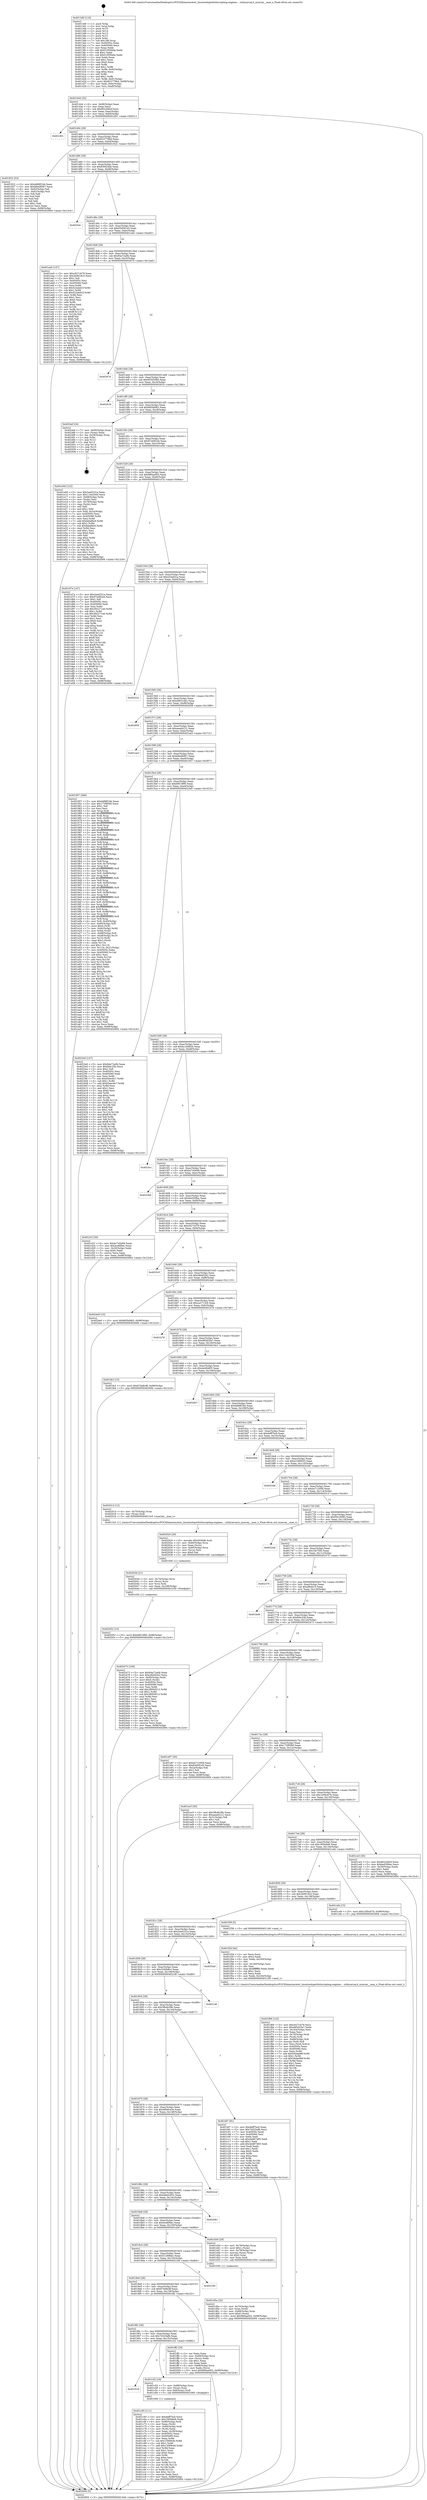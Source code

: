 digraph "0x4013d0" {
  label = "0x4013d0 (/mnt/c/Users/mathe/Desktop/tcc/POCII/binaries/extr_linuxtoolsperfutilscripting-engines....utilxyarray.h_xyarray__max_x_Final-ollvm.out::main(0))"
  labelloc = "t"
  node[shape=record]

  Entry [label="",width=0.3,height=0.3,shape=circle,fillcolor=black,style=filled]
  "0x401444" [label="{
     0x401444 [32]\l
     | [instrs]\l
     &nbsp;&nbsp;0x401444 \<+6\>: mov -0x98(%rbp),%eax\l
     &nbsp;&nbsp;0x40144a \<+2\>: mov %eax,%ecx\l
     &nbsp;&nbsp;0x40144c \<+6\>: sub $0x8022662f,%ecx\l
     &nbsp;&nbsp;0x401452 \<+6\>: mov %eax,-0xac(%rbp)\l
     &nbsp;&nbsp;0x401458 \<+6\>: mov %ecx,-0xb0(%rbp)\l
     &nbsp;&nbsp;0x40145e \<+6\>: je 0000000000401d01 \<main+0x931\>\l
  }"]
  "0x401d01" [label="{
     0x401d01\l
  }", style=dashed]
  "0x401464" [label="{
     0x401464 [28]\l
     | [instrs]\l
     &nbsp;&nbsp;0x401464 \<+5\>: jmp 0000000000401469 \<main+0x99\>\l
     &nbsp;&nbsp;0x401469 \<+6\>: mov -0xac(%rbp),%eax\l
     &nbsp;&nbsp;0x40146f \<+5\>: sub $0x823779bd,%eax\l
     &nbsp;&nbsp;0x401474 \<+6\>: mov %eax,-0xb4(%rbp)\l
     &nbsp;&nbsp;0x40147a \<+6\>: je 0000000000401922 \<main+0x552\>\l
  }"]
  Exit [label="",width=0.3,height=0.3,shape=circle,fillcolor=black,style=filled,peripheries=2]
  "0x401922" [label="{
     0x401922 [53]\l
     | [instrs]\l
     &nbsp;&nbsp;0x401922 \<+5\>: mov $0xdd88f1bb,%eax\l
     &nbsp;&nbsp;0x401927 \<+5\>: mov $0xb8ed6067,%ecx\l
     &nbsp;&nbsp;0x40192c \<+6\>: mov -0x92(%rbp),%dl\l
     &nbsp;&nbsp;0x401932 \<+7\>: mov -0x91(%rbp),%sil\l
     &nbsp;&nbsp;0x401939 \<+3\>: mov %dl,%dil\l
     &nbsp;&nbsp;0x40193c \<+3\>: and %sil,%dil\l
     &nbsp;&nbsp;0x40193f \<+3\>: xor %sil,%dl\l
     &nbsp;&nbsp;0x401942 \<+3\>: or %dl,%dil\l
     &nbsp;&nbsp;0x401945 \<+4\>: test $0x1,%dil\l
     &nbsp;&nbsp;0x401949 \<+3\>: cmovne %ecx,%eax\l
     &nbsp;&nbsp;0x40194c \<+6\>: mov %eax,-0x98(%rbp)\l
     &nbsp;&nbsp;0x401952 \<+5\>: jmp 0000000000402694 \<main+0x12c4\>\l
  }"]
  "0x401480" [label="{
     0x401480 [28]\l
     | [instrs]\l
     &nbsp;&nbsp;0x401480 \<+5\>: jmp 0000000000401485 \<main+0xb5\>\l
     &nbsp;&nbsp;0x401485 \<+6\>: mov -0xac(%rbp),%eax\l
     &nbsp;&nbsp;0x40148b \<+5\>: sub $0x830f24de,%eax\l
     &nbsp;&nbsp;0x401490 \<+6\>: mov %eax,-0xb8(%rbp)\l
     &nbsp;&nbsp;0x401496 \<+6\>: je 000000000040254c \<main+0x117c\>\l
  }"]
  "0x402694" [label="{
     0x402694 [5]\l
     | [instrs]\l
     &nbsp;&nbsp;0x402694 \<+5\>: jmp 0000000000401444 \<main+0x74\>\l
  }"]
  "0x4013d0" [label="{
     0x4013d0 [116]\l
     | [instrs]\l
     &nbsp;&nbsp;0x4013d0 \<+1\>: push %rbp\l
     &nbsp;&nbsp;0x4013d1 \<+3\>: mov %rsp,%rbp\l
     &nbsp;&nbsp;0x4013d4 \<+2\>: push %r15\l
     &nbsp;&nbsp;0x4013d6 \<+2\>: push %r14\l
     &nbsp;&nbsp;0x4013d8 \<+2\>: push %r13\l
     &nbsp;&nbsp;0x4013da \<+2\>: push %r12\l
     &nbsp;&nbsp;0x4013dc \<+1\>: push %rbx\l
     &nbsp;&nbsp;0x4013dd \<+7\>: sub $0x188,%rsp\l
     &nbsp;&nbsp;0x4013e4 \<+7\>: mov 0x40505c,%eax\l
     &nbsp;&nbsp;0x4013eb \<+7\>: mov 0x405060,%ecx\l
     &nbsp;&nbsp;0x4013f2 \<+2\>: mov %eax,%edx\l
     &nbsp;&nbsp;0x4013f4 \<+6\>: add $0x519594da,%edx\l
     &nbsp;&nbsp;0x4013fa \<+3\>: sub $0x1,%edx\l
     &nbsp;&nbsp;0x4013fd \<+6\>: sub $0x519594da,%edx\l
     &nbsp;&nbsp;0x401403 \<+3\>: imul %edx,%eax\l
     &nbsp;&nbsp;0x401406 \<+3\>: and $0x1,%eax\l
     &nbsp;&nbsp;0x401409 \<+3\>: cmp $0x0,%eax\l
     &nbsp;&nbsp;0x40140c \<+4\>: sete %r8b\l
     &nbsp;&nbsp;0x401410 \<+4\>: and $0x1,%r8b\l
     &nbsp;&nbsp;0x401414 \<+7\>: mov %r8b,-0x92(%rbp)\l
     &nbsp;&nbsp;0x40141b \<+3\>: cmp $0xa,%ecx\l
     &nbsp;&nbsp;0x40141e \<+4\>: setl %r8b\l
     &nbsp;&nbsp;0x401422 \<+4\>: and $0x1,%r8b\l
     &nbsp;&nbsp;0x401426 \<+7\>: mov %r8b,-0x91(%rbp)\l
     &nbsp;&nbsp;0x40142d \<+10\>: movl $0x823779bd,-0x98(%rbp)\l
     &nbsp;&nbsp;0x401437 \<+6\>: mov %edi,-0x9c(%rbp)\l
     &nbsp;&nbsp;0x40143d \<+7\>: mov %rsi,-0xa8(%rbp)\l
  }"]
  "0x402052" [label="{
     0x402052 [15]\l
     | [instrs]\l
     &nbsp;&nbsp;0x402052 \<+10\>: movl $0xb9f15f90,-0x98(%rbp)\l
     &nbsp;&nbsp;0x40205c \<+5\>: jmp 0000000000402694 \<main+0x12c4\>\l
  }"]
  "0x40254c" [label="{
     0x40254c\l
  }", style=dashed]
  "0x40149c" [label="{
     0x40149c [28]\l
     | [instrs]\l
     &nbsp;&nbsp;0x40149c \<+5\>: jmp 00000000004014a1 \<main+0xd1\>\l
     &nbsp;&nbsp;0x4014a1 \<+6\>: mov -0xac(%rbp),%eax\l
     &nbsp;&nbsp;0x4014a7 \<+5\>: sub $0x83d591d3,%eax\l
     &nbsp;&nbsp;0x4014ac \<+6\>: mov %eax,-0xbc(%rbp)\l
     &nbsp;&nbsp;0x4014b2 \<+6\>: je 0000000000401ea5 \<main+0xad5\>\l
  }"]
  "0x40203d" [label="{
     0x40203d [21]\l
     | [instrs]\l
     &nbsp;&nbsp;0x40203d \<+4\>: mov -0x70(%rbp),%rcx\l
     &nbsp;&nbsp;0x402041 \<+3\>: mov (%rcx),%rcx\l
     &nbsp;&nbsp;0x402044 \<+3\>: mov %rcx,%rdi\l
     &nbsp;&nbsp;0x402047 \<+6\>: mov %eax,-0x168(%rbp)\l
     &nbsp;&nbsp;0x40204d \<+5\>: call 0000000000401030 \<free@plt\>\l
     | [calls]\l
     &nbsp;&nbsp;0x401030 \{1\} (unknown)\l
  }"]
  "0x401ea5" [label="{
     0x401ea5 [147]\l
     | [instrs]\l
     &nbsp;&nbsp;0x401ea5 \<+5\>: mov $0xc027cb79,%eax\l
     &nbsp;&nbsp;0x401eaa \<+5\>: mov $0x2b9016c3,%ecx\l
     &nbsp;&nbsp;0x401eaf \<+2\>: mov $0x1,%dl\l
     &nbsp;&nbsp;0x401eb1 \<+7\>: mov 0x40505c,%esi\l
     &nbsp;&nbsp;0x401eb8 \<+7\>: mov 0x405060,%edi\l
     &nbsp;&nbsp;0x401ebf \<+3\>: mov %esi,%r8d\l
     &nbsp;&nbsp;0x401ec2 \<+7\>: sub $0x522abd1f,%r8d\l
     &nbsp;&nbsp;0x401ec9 \<+4\>: sub $0x1,%r8d\l
     &nbsp;&nbsp;0x401ecd \<+7\>: add $0x522abd1f,%r8d\l
     &nbsp;&nbsp;0x401ed4 \<+4\>: imul %r8d,%esi\l
     &nbsp;&nbsp;0x401ed8 \<+3\>: and $0x1,%esi\l
     &nbsp;&nbsp;0x401edb \<+3\>: cmp $0x0,%esi\l
     &nbsp;&nbsp;0x401ede \<+4\>: sete %r9b\l
     &nbsp;&nbsp;0x401ee2 \<+3\>: cmp $0xa,%edi\l
     &nbsp;&nbsp;0x401ee5 \<+4\>: setl %r10b\l
     &nbsp;&nbsp;0x401ee9 \<+3\>: mov %r9b,%r11b\l
     &nbsp;&nbsp;0x401eec \<+4\>: xor $0xff,%r11b\l
     &nbsp;&nbsp;0x401ef0 \<+3\>: mov %r10b,%bl\l
     &nbsp;&nbsp;0x401ef3 \<+3\>: xor $0xff,%bl\l
     &nbsp;&nbsp;0x401ef6 \<+3\>: xor $0x0,%dl\l
     &nbsp;&nbsp;0x401ef9 \<+3\>: mov %r11b,%r14b\l
     &nbsp;&nbsp;0x401efc \<+4\>: and $0x0,%r14b\l
     &nbsp;&nbsp;0x401f00 \<+3\>: and %dl,%r9b\l
     &nbsp;&nbsp;0x401f03 \<+3\>: mov %bl,%r15b\l
     &nbsp;&nbsp;0x401f06 \<+4\>: and $0x0,%r15b\l
     &nbsp;&nbsp;0x401f0a \<+3\>: and %dl,%r10b\l
     &nbsp;&nbsp;0x401f0d \<+3\>: or %r9b,%r14b\l
     &nbsp;&nbsp;0x401f10 \<+3\>: or %r10b,%r15b\l
     &nbsp;&nbsp;0x401f13 \<+3\>: xor %r15b,%r14b\l
     &nbsp;&nbsp;0x401f16 \<+3\>: or %bl,%r11b\l
     &nbsp;&nbsp;0x401f19 \<+4\>: xor $0xff,%r11b\l
     &nbsp;&nbsp;0x401f1d \<+3\>: or $0x0,%dl\l
     &nbsp;&nbsp;0x401f20 \<+3\>: and %dl,%r11b\l
     &nbsp;&nbsp;0x401f23 \<+3\>: or %r11b,%r14b\l
     &nbsp;&nbsp;0x401f26 \<+4\>: test $0x1,%r14b\l
     &nbsp;&nbsp;0x401f2a \<+3\>: cmovne %ecx,%eax\l
     &nbsp;&nbsp;0x401f2d \<+6\>: mov %eax,-0x98(%rbp)\l
     &nbsp;&nbsp;0x401f33 \<+5\>: jmp 0000000000402694 \<main+0x12c4\>\l
  }"]
  "0x4014b8" [label="{
     0x4014b8 [28]\l
     | [instrs]\l
     &nbsp;&nbsp;0x4014b8 \<+5\>: jmp 00000000004014bd \<main+0xed\>\l
     &nbsp;&nbsp;0x4014bd \<+6\>: mov -0xac(%rbp),%eax\l
     &nbsp;&nbsp;0x4014c3 \<+5\>: sub $0x84a72a0b,%eax\l
     &nbsp;&nbsp;0x4014c8 \<+6\>: mov %eax,-0xc0(%rbp)\l
     &nbsp;&nbsp;0x4014ce \<+6\>: je 000000000040267d \<main+0x12ad\>\l
  }"]
  "0x402020" [label="{
     0x402020 [29]\l
     | [instrs]\l
     &nbsp;&nbsp;0x402020 \<+10\>: movabs $0x4030d6,%rdi\l
     &nbsp;&nbsp;0x40202a \<+4\>: mov -0x60(%rbp),%rcx\l
     &nbsp;&nbsp;0x40202e \<+2\>: mov %eax,(%rcx)\l
     &nbsp;&nbsp;0x402030 \<+4\>: mov -0x60(%rbp),%rcx\l
     &nbsp;&nbsp;0x402034 \<+2\>: mov (%rcx),%esi\l
     &nbsp;&nbsp;0x402036 \<+2\>: mov $0x0,%al\l
     &nbsp;&nbsp;0x402038 \<+5\>: call 0000000000401040 \<printf@plt\>\l
     | [calls]\l
     &nbsp;&nbsp;0x401040 \{1\} (unknown)\l
  }"]
  "0x40267d" [label="{
     0x40267d\l
  }", style=dashed]
  "0x4014d4" [label="{
     0x4014d4 [28]\l
     | [instrs]\l
     &nbsp;&nbsp;0x4014d4 \<+5\>: jmp 00000000004014d9 \<main+0x109\>\l
     &nbsp;&nbsp;0x4014d9 \<+6\>: mov -0xac(%rbp),%eax\l
     &nbsp;&nbsp;0x4014df \<+5\>: sub $0x852050b0,%eax\l
     &nbsp;&nbsp;0x4014e4 \<+6\>: mov %eax,-0xc4(%rbp)\l
     &nbsp;&nbsp;0x4014ea \<+6\>: je 000000000040261b \<main+0x124b\>\l
  }"]
  "0x401f69" [label="{
     0x401f69 [122]\l
     | [instrs]\l
     &nbsp;&nbsp;0x401f69 \<+5\>: mov $0xc027cb79,%ecx\l
     &nbsp;&nbsp;0x401f6e \<+5\>: mov $0xd85d25a7,%edx\l
     &nbsp;&nbsp;0x401f73 \<+6\>: mov -0x164(%rbp),%esi\l
     &nbsp;&nbsp;0x401f79 \<+3\>: imul %eax,%esi\l
     &nbsp;&nbsp;0x401f7c \<+4\>: mov -0x70(%rbp),%rdi\l
     &nbsp;&nbsp;0x401f80 \<+3\>: mov (%rdi),%rdi\l
     &nbsp;&nbsp;0x401f83 \<+4\>: mov -0x68(%rbp),%r8\l
     &nbsp;&nbsp;0x401f87 \<+3\>: movslq (%r8),%r8\l
     &nbsp;&nbsp;0x401f8a \<+4\>: mov %esi,(%rdi,%r8,4)\l
     &nbsp;&nbsp;0x401f8e \<+7\>: mov 0x40505c,%eax\l
     &nbsp;&nbsp;0x401f95 \<+7\>: mov 0x405060,%esi\l
     &nbsp;&nbsp;0x401f9c \<+3\>: mov %eax,%r9d\l
     &nbsp;&nbsp;0x401f9f \<+7\>: add $0x54dae88f,%r9d\l
     &nbsp;&nbsp;0x401fa6 \<+4\>: sub $0x1,%r9d\l
     &nbsp;&nbsp;0x401faa \<+7\>: sub $0x54dae88f,%r9d\l
     &nbsp;&nbsp;0x401fb1 \<+4\>: imul %r9d,%eax\l
     &nbsp;&nbsp;0x401fb5 \<+3\>: and $0x1,%eax\l
     &nbsp;&nbsp;0x401fb8 \<+3\>: cmp $0x0,%eax\l
     &nbsp;&nbsp;0x401fbb \<+4\>: sete %r10b\l
     &nbsp;&nbsp;0x401fbf \<+3\>: cmp $0xa,%esi\l
     &nbsp;&nbsp;0x401fc2 \<+4\>: setl %r11b\l
     &nbsp;&nbsp;0x401fc6 \<+3\>: mov %r10b,%bl\l
     &nbsp;&nbsp;0x401fc9 \<+3\>: and %r11b,%bl\l
     &nbsp;&nbsp;0x401fcc \<+3\>: xor %r11b,%r10b\l
     &nbsp;&nbsp;0x401fcf \<+3\>: or %r10b,%bl\l
     &nbsp;&nbsp;0x401fd2 \<+3\>: test $0x1,%bl\l
     &nbsp;&nbsp;0x401fd5 \<+3\>: cmovne %edx,%ecx\l
     &nbsp;&nbsp;0x401fd8 \<+6\>: mov %ecx,-0x98(%rbp)\l
     &nbsp;&nbsp;0x401fde \<+5\>: jmp 0000000000402694 \<main+0x12c4\>\l
  }"]
  "0x40261b" [label="{
     0x40261b\l
  }", style=dashed]
  "0x4014f0" [label="{
     0x4014f0 [28]\l
     | [instrs]\l
     &nbsp;&nbsp;0x4014f0 \<+5\>: jmp 00000000004014f5 \<main+0x125\>\l
     &nbsp;&nbsp;0x4014f5 \<+6\>: mov -0xac(%rbp),%eax\l
     &nbsp;&nbsp;0x4014fb \<+5\>: sub $0x865bf483,%eax\l
     &nbsp;&nbsp;0x401500 \<+6\>: mov %eax,-0xc8(%rbp)\l
     &nbsp;&nbsp;0x401506 \<+6\>: je 00000000004024ef \<main+0x111f\>\l
  }"]
  "0x401f3d" [label="{
     0x401f3d [44]\l
     | [instrs]\l
     &nbsp;&nbsp;0x401f3d \<+2\>: xor %ecx,%ecx\l
     &nbsp;&nbsp;0x401f3f \<+5\>: mov $0x2,%edx\l
     &nbsp;&nbsp;0x401f44 \<+6\>: mov %edx,-0x160(%rbp)\l
     &nbsp;&nbsp;0x401f4a \<+1\>: cltd\l
     &nbsp;&nbsp;0x401f4b \<+6\>: mov -0x160(%rbp),%esi\l
     &nbsp;&nbsp;0x401f51 \<+2\>: idiv %esi\l
     &nbsp;&nbsp;0x401f53 \<+6\>: imul $0xfffffffe,%edx,%edx\l
     &nbsp;&nbsp;0x401f59 \<+3\>: sub $0x1,%ecx\l
     &nbsp;&nbsp;0x401f5c \<+2\>: sub %ecx,%edx\l
     &nbsp;&nbsp;0x401f5e \<+6\>: mov %edx,-0x164(%rbp)\l
     &nbsp;&nbsp;0x401f64 \<+5\>: call 0000000000401160 \<next_i\>\l
     | [calls]\l
     &nbsp;&nbsp;0x401160 \{1\} (/mnt/c/Users/mathe/Desktop/tcc/POCII/binaries/extr_linuxtoolsperfutilscripting-engines....utilxyarray.h_xyarray__max_x_Final-ollvm.out::next_i)\l
  }"]
  "0x4024ef" [label="{
     0x4024ef [24]\l
     | [instrs]\l
     &nbsp;&nbsp;0x4024ef \<+7\>: mov -0x90(%rbp),%rax\l
     &nbsp;&nbsp;0x4024f6 \<+2\>: mov (%rax),%eax\l
     &nbsp;&nbsp;0x4024f8 \<+4\>: lea -0x28(%rbp),%rsp\l
     &nbsp;&nbsp;0x4024fc \<+1\>: pop %rbx\l
     &nbsp;&nbsp;0x4024fd \<+2\>: pop %r12\l
     &nbsp;&nbsp;0x4024ff \<+2\>: pop %r13\l
     &nbsp;&nbsp;0x402501 \<+2\>: pop %r14\l
     &nbsp;&nbsp;0x402503 \<+2\>: pop %r15\l
     &nbsp;&nbsp;0x402505 \<+1\>: pop %rbp\l
     &nbsp;&nbsp;0x402506 \<+1\>: ret\l
  }"]
  "0x40150c" [label="{
     0x40150c [28]\l
     | [instrs]\l
     &nbsp;&nbsp;0x40150c \<+5\>: jmp 0000000000401511 \<main+0x141\>\l
     &nbsp;&nbsp;0x401511 \<+6\>: mov -0xac(%rbp),%eax\l
     &nbsp;&nbsp;0x401517 \<+5\>: sub $0x87a08244,%eax\l
     &nbsp;&nbsp;0x40151c \<+6\>: mov %eax,-0xcc(%rbp)\l
     &nbsp;&nbsp;0x401522 \<+6\>: je 0000000000401e0d \<main+0xa3d\>\l
  }"]
  "0x401d5a" [label="{
     0x401d5a [32]\l
     | [instrs]\l
     &nbsp;&nbsp;0x401d5a \<+4\>: mov -0x70(%rbp),%rdi\l
     &nbsp;&nbsp;0x401d5e \<+3\>: mov %rax,(%rdi)\l
     &nbsp;&nbsp;0x401d61 \<+4\>: mov -0x68(%rbp),%rax\l
     &nbsp;&nbsp;0x401d65 \<+6\>: movl $0x0,(%rax)\l
     &nbsp;&nbsp;0x401d6b \<+10\>: movl $0x980aa002,-0x98(%rbp)\l
     &nbsp;&nbsp;0x401d75 \<+5\>: jmp 0000000000402694 \<main+0x12c4\>\l
  }"]
  "0x401e0d" [label="{
     0x401e0d [122]\l
     | [instrs]\l
     &nbsp;&nbsp;0x401e0d \<+5\>: mov $0x2ee0231a,%eax\l
     &nbsp;&nbsp;0x401e12 \<+5\>: mov $0x110e250d,%ecx\l
     &nbsp;&nbsp;0x401e17 \<+4\>: mov -0x68(%rbp),%rdx\l
     &nbsp;&nbsp;0x401e1b \<+2\>: mov (%rdx),%esi\l
     &nbsp;&nbsp;0x401e1d \<+4\>: mov -0x78(%rbp),%rdx\l
     &nbsp;&nbsp;0x401e21 \<+2\>: cmp (%rdx),%esi\l
     &nbsp;&nbsp;0x401e23 \<+4\>: setl %dil\l
     &nbsp;&nbsp;0x401e27 \<+4\>: and $0x1,%dil\l
     &nbsp;&nbsp;0x401e2b \<+4\>: mov %dil,-0x2a(%rbp)\l
     &nbsp;&nbsp;0x401e2f \<+7\>: mov 0x40505c,%esi\l
     &nbsp;&nbsp;0x401e36 \<+8\>: mov 0x405060,%r8d\l
     &nbsp;&nbsp;0x401e3e \<+3\>: mov %esi,%r9d\l
     &nbsp;&nbsp;0x401e41 \<+7\>: add $0xfabafbc9,%r9d\l
     &nbsp;&nbsp;0x401e48 \<+4\>: sub $0x1,%r9d\l
     &nbsp;&nbsp;0x401e4c \<+7\>: sub $0xfabafbc9,%r9d\l
     &nbsp;&nbsp;0x401e53 \<+4\>: imul %r9d,%esi\l
     &nbsp;&nbsp;0x401e57 \<+3\>: and $0x1,%esi\l
     &nbsp;&nbsp;0x401e5a \<+3\>: cmp $0x0,%esi\l
     &nbsp;&nbsp;0x401e5d \<+4\>: sete %dil\l
     &nbsp;&nbsp;0x401e61 \<+4\>: cmp $0xa,%r8d\l
     &nbsp;&nbsp;0x401e65 \<+4\>: setl %r10b\l
     &nbsp;&nbsp;0x401e69 \<+3\>: mov %dil,%r11b\l
     &nbsp;&nbsp;0x401e6c \<+3\>: and %r10b,%r11b\l
     &nbsp;&nbsp;0x401e6f \<+3\>: xor %r10b,%dil\l
     &nbsp;&nbsp;0x401e72 \<+3\>: or %dil,%r11b\l
     &nbsp;&nbsp;0x401e75 \<+4\>: test $0x1,%r11b\l
     &nbsp;&nbsp;0x401e79 \<+3\>: cmovne %ecx,%eax\l
     &nbsp;&nbsp;0x401e7c \<+6\>: mov %eax,-0x98(%rbp)\l
     &nbsp;&nbsp;0x401e82 \<+5\>: jmp 0000000000402694 \<main+0x12c4\>\l
  }"]
  "0x401528" [label="{
     0x401528 [28]\l
     | [instrs]\l
     &nbsp;&nbsp;0x401528 \<+5\>: jmp 000000000040152d \<main+0x15d\>\l
     &nbsp;&nbsp;0x40152d \<+6\>: mov -0xac(%rbp),%eax\l
     &nbsp;&nbsp;0x401533 \<+5\>: sub $0x980aa002,%eax\l
     &nbsp;&nbsp;0x401538 \<+6\>: mov %eax,-0xd0(%rbp)\l
     &nbsp;&nbsp;0x40153e \<+6\>: je 0000000000401d7a \<main+0x9aa\>\l
  }"]
  "0x401c65" [label="{
     0x401c65 [111]\l
     | [instrs]\l
     &nbsp;&nbsp;0x401c65 \<+5\>: mov $0xdeff7bcb,%ecx\l
     &nbsp;&nbsp;0x401c6a \<+5\>: mov $0x1f05b6e6,%edx\l
     &nbsp;&nbsp;0x401c6f \<+4\>: mov -0x80(%rbp),%rdi\l
     &nbsp;&nbsp;0x401c73 \<+2\>: mov %eax,(%rdi)\l
     &nbsp;&nbsp;0x401c75 \<+4\>: mov -0x80(%rbp),%rdi\l
     &nbsp;&nbsp;0x401c79 \<+2\>: mov (%rdi),%eax\l
     &nbsp;&nbsp;0x401c7b \<+3\>: mov %eax,-0x30(%rbp)\l
     &nbsp;&nbsp;0x401c7e \<+7\>: mov 0x40505c,%eax\l
     &nbsp;&nbsp;0x401c85 \<+7\>: mov 0x405060,%esi\l
     &nbsp;&nbsp;0x401c8c \<+3\>: mov %eax,%r8d\l
     &nbsp;&nbsp;0x401c8f \<+7\>: sub $0x13069cfd,%r8d\l
     &nbsp;&nbsp;0x401c96 \<+4\>: sub $0x1,%r8d\l
     &nbsp;&nbsp;0x401c9a \<+7\>: add $0x13069cfd,%r8d\l
     &nbsp;&nbsp;0x401ca1 \<+4\>: imul %r8d,%eax\l
     &nbsp;&nbsp;0x401ca5 \<+3\>: and $0x1,%eax\l
     &nbsp;&nbsp;0x401ca8 \<+3\>: cmp $0x0,%eax\l
     &nbsp;&nbsp;0x401cab \<+4\>: sete %r9b\l
     &nbsp;&nbsp;0x401caf \<+3\>: cmp $0xa,%esi\l
     &nbsp;&nbsp;0x401cb2 \<+4\>: setl %r10b\l
     &nbsp;&nbsp;0x401cb6 \<+3\>: mov %r9b,%r11b\l
     &nbsp;&nbsp;0x401cb9 \<+3\>: and %r10b,%r11b\l
     &nbsp;&nbsp;0x401cbc \<+3\>: xor %r10b,%r9b\l
     &nbsp;&nbsp;0x401cbf \<+3\>: or %r9b,%r11b\l
     &nbsp;&nbsp;0x401cc2 \<+4\>: test $0x1,%r11b\l
     &nbsp;&nbsp;0x401cc6 \<+3\>: cmovne %edx,%ecx\l
     &nbsp;&nbsp;0x401cc9 \<+6\>: mov %ecx,-0x98(%rbp)\l
     &nbsp;&nbsp;0x401ccf \<+5\>: jmp 0000000000402694 \<main+0x12c4\>\l
  }"]
  "0x401d7a" [label="{
     0x401d7a [147]\l
     | [instrs]\l
     &nbsp;&nbsp;0x401d7a \<+5\>: mov $0x2ee0231a,%eax\l
     &nbsp;&nbsp;0x401d7f \<+5\>: mov $0x87a08244,%ecx\l
     &nbsp;&nbsp;0x401d84 \<+2\>: mov $0x1,%dl\l
     &nbsp;&nbsp;0x401d86 \<+7\>: mov 0x40505c,%esi\l
     &nbsp;&nbsp;0x401d8d \<+7\>: mov 0x405060,%edi\l
     &nbsp;&nbsp;0x401d94 \<+3\>: mov %esi,%r8d\l
     &nbsp;&nbsp;0x401d97 \<+7\>: add $0x3922714d,%r8d\l
     &nbsp;&nbsp;0x401d9e \<+4\>: sub $0x1,%r8d\l
     &nbsp;&nbsp;0x401da2 \<+7\>: sub $0x3922714d,%r8d\l
     &nbsp;&nbsp;0x401da9 \<+4\>: imul %r8d,%esi\l
     &nbsp;&nbsp;0x401dad \<+3\>: and $0x1,%esi\l
     &nbsp;&nbsp;0x401db0 \<+3\>: cmp $0x0,%esi\l
     &nbsp;&nbsp;0x401db3 \<+4\>: sete %r9b\l
     &nbsp;&nbsp;0x401db7 \<+3\>: cmp $0xa,%edi\l
     &nbsp;&nbsp;0x401dba \<+4\>: setl %r10b\l
     &nbsp;&nbsp;0x401dbe \<+3\>: mov %r9b,%r11b\l
     &nbsp;&nbsp;0x401dc1 \<+4\>: xor $0xff,%r11b\l
     &nbsp;&nbsp;0x401dc5 \<+3\>: mov %r10b,%bl\l
     &nbsp;&nbsp;0x401dc8 \<+3\>: xor $0xff,%bl\l
     &nbsp;&nbsp;0x401dcb \<+3\>: xor $0x1,%dl\l
     &nbsp;&nbsp;0x401dce \<+3\>: mov %r11b,%r14b\l
     &nbsp;&nbsp;0x401dd1 \<+4\>: and $0xff,%r14b\l
     &nbsp;&nbsp;0x401dd5 \<+3\>: and %dl,%r9b\l
     &nbsp;&nbsp;0x401dd8 \<+3\>: mov %bl,%r15b\l
     &nbsp;&nbsp;0x401ddb \<+4\>: and $0xff,%r15b\l
     &nbsp;&nbsp;0x401ddf \<+3\>: and %dl,%r10b\l
     &nbsp;&nbsp;0x401de2 \<+3\>: or %r9b,%r14b\l
     &nbsp;&nbsp;0x401de5 \<+3\>: or %r10b,%r15b\l
     &nbsp;&nbsp;0x401de8 \<+3\>: xor %r15b,%r14b\l
     &nbsp;&nbsp;0x401deb \<+3\>: or %bl,%r11b\l
     &nbsp;&nbsp;0x401dee \<+4\>: xor $0xff,%r11b\l
     &nbsp;&nbsp;0x401df2 \<+3\>: or $0x1,%dl\l
     &nbsp;&nbsp;0x401df5 \<+3\>: and %dl,%r11b\l
     &nbsp;&nbsp;0x401df8 \<+3\>: or %r11b,%r14b\l
     &nbsp;&nbsp;0x401dfb \<+4\>: test $0x1,%r14b\l
     &nbsp;&nbsp;0x401dff \<+3\>: cmovne %ecx,%eax\l
     &nbsp;&nbsp;0x401e02 \<+6\>: mov %eax,-0x98(%rbp)\l
     &nbsp;&nbsp;0x401e08 \<+5\>: jmp 0000000000402694 \<main+0x12c4\>\l
  }"]
  "0x401544" [label="{
     0x401544 [28]\l
     | [instrs]\l
     &nbsp;&nbsp;0x401544 \<+5\>: jmp 0000000000401549 \<main+0x179\>\l
     &nbsp;&nbsp;0x401549 \<+6\>: mov -0xac(%rbp),%eax\l
     &nbsp;&nbsp;0x40154f \<+5\>: sub $0xa5cbd2ca,%eax\l
     &nbsp;&nbsp;0x401554 \<+6\>: mov %eax,-0xd4(%rbp)\l
     &nbsp;&nbsp;0x40155a \<+6\>: je 0000000000402222 \<main+0xe52\>\l
  }"]
  "0x401918" [label="{
     0x401918\l
  }", style=dashed]
  "0x402222" [label="{
     0x402222\l
  }", style=dashed]
  "0x401560" [label="{
     0x401560 [28]\l
     | [instrs]\l
     &nbsp;&nbsp;0x401560 \<+5\>: jmp 0000000000401565 \<main+0x195\>\l
     &nbsp;&nbsp;0x401565 \<+6\>: mov -0xac(%rbp),%eax\l
     &nbsp;&nbsp;0x40156b \<+5\>: sub $0xa9931eb2,%eax\l
     &nbsp;&nbsp;0x401570 \<+6\>: mov %eax,-0xd8(%rbp)\l
     &nbsp;&nbsp;0x401576 \<+6\>: je 0000000000402658 \<main+0x1288\>\l
  }"]
  "0x401c52" [label="{
     0x401c52 [19]\l
     | [instrs]\l
     &nbsp;&nbsp;0x401c52 \<+7\>: mov -0x88(%rbp),%rax\l
     &nbsp;&nbsp;0x401c59 \<+3\>: mov (%rax),%rax\l
     &nbsp;&nbsp;0x401c5c \<+4\>: mov 0x8(%rax),%rdi\l
     &nbsp;&nbsp;0x401c60 \<+5\>: call 0000000000401060 \<atoi@plt\>\l
     | [calls]\l
     &nbsp;&nbsp;0x401060 \{1\} (unknown)\l
  }"]
  "0x402658" [label="{
     0x402658\l
  }", style=dashed]
  "0x40157c" [label="{
     0x40157c [28]\l
     | [instrs]\l
     &nbsp;&nbsp;0x40157c \<+5\>: jmp 0000000000401581 \<main+0x1b1\>\l
     &nbsp;&nbsp;0x401581 \<+6\>: mov -0xac(%rbp),%eax\l
     &nbsp;&nbsp;0x401587 \<+5\>: sub $0xaead4121,%eax\l
     &nbsp;&nbsp;0x40158c \<+6\>: mov %eax,-0xdc(%rbp)\l
     &nbsp;&nbsp;0x401592 \<+6\>: je 0000000000401ae3 \<main+0x713\>\l
  }"]
  "0x4018fc" [label="{
     0x4018fc [28]\l
     | [instrs]\l
     &nbsp;&nbsp;0x4018fc \<+5\>: jmp 0000000000401901 \<main+0x531\>\l
     &nbsp;&nbsp;0x401901 \<+6\>: mov -0xac(%rbp),%eax\l
     &nbsp;&nbsp;0x401907 \<+5\>: sub $0x7d325afb,%eax\l
     &nbsp;&nbsp;0x40190c \<+6\>: mov %eax,-0x15c(%rbp)\l
     &nbsp;&nbsp;0x401912 \<+6\>: je 0000000000401c52 \<main+0x882\>\l
  }"]
  "0x401ae3" [label="{
     0x401ae3\l
  }", style=dashed]
  "0x401598" [label="{
     0x401598 [28]\l
     | [instrs]\l
     &nbsp;&nbsp;0x401598 \<+5\>: jmp 000000000040159d \<main+0x1cd\>\l
     &nbsp;&nbsp;0x40159d \<+6\>: mov -0xac(%rbp),%eax\l
     &nbsp;&nbsp;0x4015a3 \<+5\>: sub $0xb8ed6067,%eax\l
     &nbsp;&nbsp;0x4015a8 \<+6\>: mov %eax,-0xe0(%rbp)\l
     &nbsp;&nbsp;0x4015ae \<+6\>: je 0000000000401957 \<main+0x587\>\l
  }"]
  "0x401ff2" [label="{
     0x401ff2 [34]\l
     | [instrs]\l
     &nbsp;&nbsp;0x401ff2 \<+2\>: xor %eax,%eax\l
     &nbsp;&nbsp;0x401ff4 \<+4\>: mov -0x68(%rbp),%rcx\l
     &nbsp;&nbsp;0x401ff8 \<+2\>: mov (%rcx),%edx\l
     &nbsp;&nbsp;0x401ffa \<+3\>: sub $0x1,%eax\l
     &nbsp;&nbsp;0x401ffd \<+2\>: sub %eax,%edx\l
     &nbsp;&nbsp;0x401fff \<+4\>: mov -0x68(%rbp),%rcx\l
     &nbsp;&nbsp;0x402003 \<+2\>: mov %edx,(%rcx)\l
     &nbsp;&nbsp;0x402005 \<+10\>: movl $0x980aa002,-0x98(%rbp)\l
     &nbsp;&nbsp;0x40200f \<+5\>: jmp 0000000000402694 \<main+0x12c4\>\l
  }"]
  "0x401957" [label="{
     0x401957 [366]\l
     | [instrs]\l
     &nbsp;&nbsp;0x401957 \<+5\>: mov $0xdd88f1bb,%eax\l
     &nbsp;&nbsp;0x40195c \<+5\>: mov $0x172f9560,%ecx\l
     &nbsp;&nbsp;0x401961 \<+2\>: mov $0x1,%dl\l
     &nbsp;&nbsp;0x401963 \<+2\>: xor %esi,%esi\l
     &nbsp;&nbsp;0x401965 \<+3\>: mov %rsp,%rdi\l
     &nbsp;&nbsp;0x401968 \<+4\>: add $0xfffffffffffffff0,%rdi\l
     &nbsp;&nbsp;0x40196c \<+3\>: mov %rdi,%rsp\l
     &nbsp;&nbsp;0x40196f \<+7\>: mov %rdi,-0x90(%rbp)\l
     &nbsp;&nbsp;0x401976 \<+3\>: mov %rsp,%rdi\l
     &nbsp;&nbsp;0x401979 \<+4\>: add $0xfffffffffffffff0,%rdi\l
     &nbsp;&nbsp;0x40197d \<+3\>: mov %rdi,%rsp\l
     &nbsp;&nbsp;0x401980 \<+3\>: mov %rsp,%r8\l
     &nbsp;&nbsp;0x401983 \<+4\>: add $0xfffffffffffffff0,%r8\l
     &nbsp;&nbsp;0x401987 \<+3\>: mov %r8,%rsp\l
     &nbsp;&nbsp;0x40198a \<+7\>: mov %r8,-0x88(%rbp)\l
     &nbsp;&nbsp;0x401991 \<+3\>: mov %rsp,%r8\l
     &nbsp;&nbsp;0x401994 \<+4\>: add $0xfffffffffffffff0,%r8\l
     &nbsp;&nbsp;0x401998 \<+3\>: mov %r8,%rsp\l
     &nbsp;&nbsp;0x40199b \<+4\>: mov %r8,-0x80(%rbp)\l
     &nbsp;&nbsp;0x40199f \<+3\>: mov %rsp,%r8\l
     &nbsp;&nbsp;0x4019a2 \<+4\>: add $0xfffffffffffffff0,%r8\l
     &nbsp;&nbsp;0x4019a6 \<+3\>: mov %r8,%rsp\l
     &nbsp;&nbsp;0x4019a9 \<+4\>: mov %r8,-0x78(%rbp)\l
     &nbsp;&nbsp;0x4019ad \<+3\>: mov %rsp,%r8\l
     &nbsp;&nbsp;0x4019b0 \<+4\>: add $0xfffffffffffffff0,%r8\l
     &nbsp;&nbsp;0x4019b4 \<+3\>: mov %r8,%rsp\l
     &nbsp;&nbsp;0x4019b7 \<+4\>: mov %r8,-0x70(%rbp)\l
     &nbsp;&nbsp;0x4019bb \<+3\>: mov %rsp,%r8\l
     &nbsp;&nbsp;0x4019be \<+4\>: add $0xfffffffffffffff0,%r8\l
     &nbsp;&nbsp;0x4019c2 \<+3\>: mov %r8,%rsp\l
     &nbsp;&nbsp;0x4019c5 \<+4\>: mov %r8,-0x68(%rbp)\l
     &nbsp;&nbsp;0x4019c9 \<+3\>: mov %rsp,%r8\l
     &nbsp;&nbsp;0x4019cc \<+4\>: add $0xfffffffffffffff0,%r8\l
     &nbsp;&nbsp;0x4019d0 \<+3\>: mov %r8,%rsp\l
     &nbsp;&nbsp;0x4019d3 \<+4\>: mov %r8,-0x60(%rbp)\l
     &nbsp;&nbsp;0x4019d7 \<+3\>: mov %rsp,%r8\l
     &nbsp;&nbsp;0x4019da \<+4\>: add $0xfffffffffffffff0,%r8\l
     &nbsp;&nbsp;0x4019de \<+3\>: mov %r8,%rsp\l
     &nbsp;&nbsp;0x4019e1 \<+4\>: mov %r8,-0x58(%rbp)\l
     &nbsp;&nbsp;0x4019e5 \<+3\>: mov %rsp,%r8\l
     &nbsp;&nbsp;0x4019e8 \<+4\>: add $0xfffffffffffffff0,%r8\l
     &nbsp;&nbsp;0x4019ec \<+3\>: mov %r8,%rsp\l
     &nbsp;&nbsp;0x4019ef \<+4\>: mov %r8,-0x50(%rbp)\l
     &nbsp;&nbsp;0x4019f3 \<+3\>: mov %rsp,%r8\l
     &nbsp;&nbsp;0x4019f6 \<+4\>: add $0xfffffffffffffff0,%r8\l
     &nbsp;&nbsp;0x4019fa \<+3\>: mov %r8,%rsp\l
     &nbsp;&nbsp;0x4019fd \<+4\>: mov %r8,-0x48(%rbp)\l
     &nbsp;&nbsp;0x401a01 \<+3\>: mov %rsp,%r8\l
     &nbsp;&nbsp;0x401a04 \<+4\>: add $0xfffffffffffffff0,%r8\l
     &nbsp;&nbsp;0x401a08 \<+3\>: mov %r8,%rsp\l
     &nbsp;&nbsp;0x401a0b \<+4\>: mov %r8,-0x40(%rbp)\l
     &nbsp;&nbsp;0x401a0f \<+7\>: mov -0x90(%rbp),%r8\l
     &nbsp;&nbsp;0x401a16 \<+7\>: movl $0x0,(%r8)\l
     &nbsp;&nbsp;0x401a1d \<+7\>: mov -0x9c(%rbp),%r9d\l
     &nbsp;&nbsp;0x401a24 \<+3\>: mov %r9d,(%rdi)\l
     &nbsp;&nbsp;0x401a27 \<+7\>: mov -0x88(%rbp),%r8\l
     &nbsp;&nbsp;0x401a2e \<+7\>: mov -0xa8(%rbp),%r10\l
     &nbsp;&nbsp;0x401a35 \<+3\>: mov %r10,(%r8)\l
     &nbsp;&nbsp;0x401a38 \<+3\>: cmpl $0x2,(%rdi)\l
     &nbsp;&nbsp;0x401a3b \<+4\>: setne %r11b\l
     &nbsp;&nbsp;0x401a3f \<+4\>: and $0x1,%r11b\l
     &nbsp;&nbsp;0x401a43 \<+4\>: mov %r11b,-0x31(%rbp)\l
     &nbsp;&nbsp;0x401a47 \<+7\>: mov 0x40505c,%ebx\l
     &nbsp;&nbsp;0x401a4e \<+8\>: mov 0x405060,%r14d\l
     &nbsp;&nbsp;0x401a56 \<+3\>: sub $0x1,%esi\l
     &nbsp;&nbsp;0x401a59 \<+3\>: mov %ebx,%r15d\l
     &nbsp;&nbsp;0x401a5c \<+3\>: add %esi,%r15d\l
     &nbsp;&nbsp;0x401a5f \<+4\>: imul %r15d,%ebx\l
     &nbsp;&nbsp;0x401a63 \<+3\>: and $0x1,%ebx\l
     &nbsp;&nbsp;0x401a66 \<+3\>: cmp $0x0,%ebx\l
     &nbsp;&nbsp;0x401a69 \<+4\>: sete %r11b\l
     &nbsp;&nbsp;0x401a6d \<+4\>: cmp $0xa,%r14d\l
     &nbsp;&nbsp;0x401a71 \<+4\>: setl %r12b\l
     &nbsp;&nbsp;0x401a75 \<+3\>: mov %r11b,%r13b\l
     &nbsp;&nbsp;0x401a78 \<+4\>: xor $0xff,%r13b\l
     &nbsp;&nbsp;0x401a7c \<+3\>: mov %r12b,%sil\l
     &nbsp;&nbsp;0x401a7f \<+4\>: xor $0xff,%sil\l
     &nbsp;&nbsp;0x401a83 \<+3\>: xor $0x0,%dl\l
     &nbsp;&nbsp;0x401a86 \<+3\>: mov %r13b,%dil\l
     &nbsp;&nbsp;0x401a89 \<+4\>: and $0x0,%dil\l
     &nbsp;&nbsp;0x401a8d \<+3\>: and %dl,%r11b\l
     &nbsp;&nbsp;0x401a90 \<+3\>: mov %sil,%r8b\l
     &nbsp;&nbsp;0x401a93 \<+4\>: and $0x0,%r8b\l
     &nbsp;&nbsp;0x401a97 \<+3\>: and %dl,%r12b\l
     &nbsp;&nbsp;0x401a9a \<+3\>: or %r11b,%dil\l
     &nbsp;&nbsp;0x401a9d \<+3\>: or %r12b,%r8b\l
     &nbsp;&nbsp;0x401aa0 \<+3\>: xor %r8b,%dil\l
     &nbsp;&nbsp;0x401aa3 \<+3\>: or %sil,%r13b\l
     &nbsp;&nbsp;0x401aa6 \<+4\>: xor $0xff,%r13b\l
     &nbsp;&nbsp;0x401aaa \<+3\>: or $0x0,%dl\l
     &nbsp;&nbsp;0x401aad \<+3\>: and %dl,%r13b\l
     &nbsp;&nbsp;0x401ab0 \<+3\>: or %r13b,%dil\l
     &nbsp;&nbsp;0x401ab3 \<+4\>: test $0x1,%dil\l
     &nbsp;&nbsp;0x401ab7 \<+3\>: cmovne %ecx,%eax\l
     &nbsp;&nbsp;0x401aba \<+6\>: mov %eax,-0x98(%rbp)\l
     &nbsp;&nbsp;0x401ac0 \<+5\>: jmp 0000000000402694 \<main+0x12c4\>\l
  }"]
  "0x4015b4" [label="{
     0x4015b4 [28]\l
     | [instrs]\l
     &nbsp;&nbsp;0x4015b4 \<+5\>: jmp 00000000004015b9 \<main+0x1e9\>\l
     &nbsp;&nbsp;0x4015b9 \<+6\>: mov -0xac(%rbp),%eax\l
     &nbsp;&nbsp;0x4015bf \<+5\>: sub $0xb9f15f90,%eax\l
     &nbsp;&nbsp;0x4015c4 \<+6\>: mov %eax,-0xe4(%rbp)\l
     &nbsp;&nbsp;0x4015ca \<+6\>: je 00000000004023e0 \<main+0x1010\>\l
  }"]
  "0x4018e0" [label="{
     0x4018e0 [28]\l
     | [instrs]\l
     &nbsp;&nbsp;0x4018e0 \<+5\>: jmp 00000000004018e5 \<main+0x515\>\l
     &nbsp;&nbsp;0x4018e5 \<+6\>: mov -0xac(%rbp),%eax\l
     &nbsp;&nbsp;0x4018eb \<+5\>: sub $0x67bd8c8f,%eax\l
     &nbsp;&nbsp;0x4018f0 \<+6\>: mov %eax,-0x158(%rbp)\l
     &nbsp;&nbsp;0x4018f6 \<+6\>: je 0000000000401ff2 \<main+0xc22\>\l
  }"]
  "0x402180" [label="{
     0x402180\l
  }", style=dashed]
  "0x4023e0" [label="{
     0x4023e0 [147]\l
     | [instrs]\l
     &nbsp;&nbsp;0x4023e0 \<+5\>: mov $0x84a72a0b,%eax\l
     &nbsp;&nbsp;0x4023e5 \<+5\>: mov $0xfd4c33b,%ecx\l
     &nbsp;&nbsp;0x4023ea \<+2\>: mov $0x1,%dl\l
     &nbsp;&nbsp;0x4023ec \<+7\>: mov 0x40505c,%esi\l
     &nbsp;&nbsp;0x4023f3 \<+7\>: mov 0x405060,%edi\l
     &nbsp;&nbsp;0x4023fa \<+3\>: mov %esi,%r8d\l
     &nbsp;&nbsp;0x4023fd \<+7\>: sub $0xb5eec6c7,%r8d\l
     &nbsp;&nbsp;0x402404 \<+4\>: sub $0x1,%r8d\l
     &nbsp;&nbsp;0x402408 \<+7\>: add $0xb5eec6c7,%r8d\l
     &nbsp;&nbsp;0x40240f \<+4\>: imul %r8d,%esi\l
     &nbsp;&nbsp;0x402413 \<+3\>: and $0x1,%esi\l
     &nbsp;&nbsp;0x402416 \<+3\>: cmp $0x0,%esi\l
     &nbsp;&nbsp;0x402419 \<+4\>: sete %r9b\l
     &nbsp;&nbsp;0x40241d \<+3\>: cmp $0xa,%edi\l
     &nbsp;&nbsp;0x402420 \<+4\>: setl %r10b\l
     &nbsp;&nbsp;0x402424 \<+3\>: mov %r9b,%r11b\l
     &nbsp;&nbsp;0x402427 \<+4\>: xor $0xff,%r11b\l
     &nbsp;&nbsp;0x40242b \<+3\>: mov %r10b,%bl\l
     &nbsp;&nbsp;0x40242e \<+3\>: xor $0xff,%bl\l
     &nbsp;&nbsp;0x402431 \<+3\>: xor $0x1,%dl\l
     &nbsp;&nbsp;0x402434 \<+3\>: mov %r11b,%r14b\l
     &nbsp;&nbsp;0x402437 \<+4\>: and $0xff,%r14b\l
     &nbsp;&nbsp;0x40243b \<+3\>: and %dl,%r9b\l
     &nbsp;&nbsp;0x40243e \<+3\>: mov %bl,%r15b\l
     &nbsp;&nbsp;0x402441 \<+4\>: and $0xff,%r15b\l
     &nbsp;&nbsp;0x402445 \<+3\>: and %dl,%r10b\l
     &nbsp;&nbsp;0x402448 \<+3\>: or %r9b,%r14b\l
     &nbsp;&nbsp;0x40244b \<+3\>: or %r10b,%r15b\l
     &nbsp;&nbsp;0x40244e \<+3\>: xor %r15b,%r14b\l
     &nbsp;&nbsp;0x402451 \<+3\>: or %bl,%r11b\l
     &nbsp;&nbsp;0x402454 \<+4\>: xor $0xff,%r11b\l
     &nbsp;&nbsp;0x402458 \<+3\>: or $0x1,%dl\l
     &nbsp;&nbsp;0x40245b \<+3\>: and %dl,%r11b\l
     &nbsp;&nbsp;0x40245e \<+3\>: or %r11b,%r14b\l
     &nbsp;&nbsp;0x402461 \<+4\>: test $0x1,%r14b\l
     &nbsp;&nbsp;0x402465 \<+3\>: cmovne %ecx,%eax\l
     &nbsp;&nbsp;0x402468 \<+6\>: mov %eax,-0x98(%rbp)\l
     &nbsp;&nbsp;0x40246e \<+5\>: jmp 0000000000402694 \<main+0x12c4\>\l
  }"]
  "0x4015d0" [label="{
     0x4015d0 [28]\l
     | [instrs]\l
     &nbsp;&nbsp;0x4015d0 \<+5\>: jmp 00000000004015d5 \<main+0x205\>\l
     &nbsp;&nbsp;0x4015d5 \<+6\>: mov -0xac(%rbp),%eax\l
     &nbsp;&nbsp;0x4015db \<+5\>: sub $0xbc18d82b,%eax\l
     &nbsp;&nbsp;0x4015e0 \<+6\>: mov %eax,-0xe8(%rbp)\l
     &nbsp;&nbsp;0x4015e6 \<+6\>: je 00000000004023cc \<main+0xffc\>\l
  }"]
  "0x4018c4" [label="{
     0x4018c4 [28]\l
     | [instrs]\l
     &nbsp;&nbsp;0x4018c4 \<+5\>: jmp 00000000004018c9 \<main+0x4f9\>\l
     &nbsp;&nbsp;0x4018c9 \<+6\>: mov -0xac(%rbp),%eax\l
     &nbsp;&nbsp;0x4018cf \<+5\>: sub $0x51289bec,%eax\l
     &nbsp;&nbsp;0x4018d4 \<+6\>: mov %eax,-0x154(%rbp)\l
     &nbsp;&nbsp;0x4018da \<+6\>: je 0000000000402180 \<main+0xdb0\>\l
  }"]
  "0x4023cc" [label="{
     0x4023cc\l
  }", style=dashed]
  "0x4015ec" [label="{
     0x4015ec [28]\l
     | [instrs]\l
     &nbsp;&nbsp;0x4015ec \<+5\>: jmp 00000000004015f1 \<main+0x221\>\l
     &nbsp;&nbsp;0x4015f1 \<+6\>: mov -0xac(%rbp),%eax\l
     &nbsp;&nbsp;0x4015f7 \<+5\>: sub $0xbc745e69,%eax\l
     &nbsp;&nbsp;0x4015fc \<+6\>: mov %eax,-0xec(%rbp)\l
     &nbsp;&nbsp;0x401602 \<+6\>: je 00000000004023bd \<main+0xfed\>\l
  }"]
  "0x401d3d" [label="{
     0x401d3d [29]\l
     | [instrs]\l
     &nbsp;&nbsp;0x401d3d \<+4\>: mov -0x78(%rbp),%rax\l
     &nbsp;&nbsp;0x401d41 \<+6\>: movl $0x1,(%rax)\l
     &nbsp;&nbsp;0x401d47 \<+4\>: mov -0x78(%rbp),%rax\l
     &nbsp;&nbsp;0x401d4b \<+3\>: movslq (%rax),%rax\l
     &nbsp;&nbsp;0x401d4e \<+4\>: shl $0x2,%rax\l
     &nbsp;&nbsp;0x401d52 \<+3\>: mov %rax,%rdi\l
     &nbsp;&nbsp;0x401d55 \<+5\>: call 0000000000401050 \<malloc@plt\>\l
     | [calls]\l
     &nbsp;&nbsp;0x401050 \{1\} (unknown)\l
  }"]
  "0x4023bd" [label="{
     0x4023bd\l
  }", style=dashed]
  "0x401608" [label="{
     0x401608 [28]\l
     | [instrs]\l
     &nbsp;&nbsp;0x401608 \<+5\>: jmp 000000000040160d \<main+0x23d\>\l
     &nbsp;&nbsp;0x40160d \<+6\>: mov -0xac(%rbp),%eax\l
     &nbsp;&nbsp;0x401613 \<+5\>: sub $0xbed309ac,%eax\l
     &nbsp;&nbsp;0x401618 \<+6\>: mov %eax,-0xf0(%rbp)\l
     &nbsp;&nbsp;0x40161e \<+6\>: je 0000000000401d1f \<main+0x94f\>\l
  }"]
  "0x4018a8" [label="{
     0x4018a8 [28]\l
     | [instrs]\l
     &nbsp;&nbsp;0x4018a8 \<+5\>: jmp 00000000004018ad \<main+0x4dd\>\l
     &nbsp;&nbsp;0x4018ad \<+6\>: mov -0xac(%rbp),%eax\l
     &nbsp;&nbsp;0x4018b3 \<+5\>: sub $0x4cd6f0ec,%eax\l
     &nbsp;&nbsp;0x4018b8 \<+6\>: mov %eax,-0x150(%rbp)\l
     &nbsp;&nbsp;0x4018be \<+6\>: je 0000000000401d3d \<main+0x96d\>\l
  }"]
  "0x401d1f" [label="{
     0x401d1f [30]\l
     | [instrs]\l
     &nbsp;&nbsp;0x401d1f \<+5\>: mov $0xbc745e69,%eax\l
     &nbsp;&nbsp;0x401d24 \<+5\>: mov $0x4cd6f0ec,%ecx\l
     &nbsp;&nbsp;0x401d29 \<+3\>: mov -0x30(%rbp),%edx\l
     &nbsp;&nbsp;0x401d2c \<+3\>: cmp $0x0,%edx\l
     &nbsp;&nbsp;0x401d2f \<+3\>: cmove %ecx,%eax\l
     &nbsp;&nbsp;0x401d32 \<+6\>: mov %eax,-0x98(%rbp)\l
     &nbsp;&nbsp;0x401d38 \<+5\>: jmp 0000000000402694 \<main+0x12c4\>\l
  }"]
  "0x401624" [label="{
     0x401624 [28]\l
     | [instrs]\l
     &nbsp;&nbsp;0x401624 \<+5\>: jmp 0000000000401629 \<main+0x259\>\l
     &nbsp;&nbsp;0x401629 \<+6\>: mov -0xac(%rbp),%eax\l
     &nbsp;&nbsp;0x40162f \<+5\>: sub $0xc027cb79,%eax\l
     &nbsp;&nbsp;0x401634 \<+6\>: mov %eax,-0xf4(%rbp)\l
     &nbsp;&nbsp;0x40163a \<+6\>: je 00000000004025c5 \<main+0x11f5\>\l
  }"]
  "0x402061" [label="{
     0x402061\l
  }", style=dashed]
  "0x4025c5" [label="{
     0x4025c5\l
  }", style=dashed]
  "0x401640" [label="{
     0x401640 [28]\l
     | [instrs]\l
     &nbsp;&nbsp;0x401640 \<+5\>: jmp 0000000000401645 \<main+0x275\>\l
     &nbsp;&nbsp;0x401645 \<+6\>: mov -0xac(%rbp),%eax\l
     &nbsp;&nbsp;0x40164b \<+5\>: sub $0xc8d402b2,%eax\l
     &nbsp;&nbsp;0x401650 \<+6\>: mov %eax,-0xf8(%rbp)\l
     &nbsp;&nbsp;0x401656 \<+6\>: je 00000000004024e0 \<main+0x1110\>\l
  }"]
  "0x40188c" [label="{
     0x40188c [28]\l
     | [instrs]\l
     &nbsp;&nbsp;0x40188c \<+5\>: jmp 0000000000401891 \<main+0x4c1\>\l
     &nbsp;&nbsp;0x401891 \<+6\>: mov -0xac(%rbp),%eax\l
     &nbsp;&nbsp;0x401897 \<+5\>: sub $0x49e0c932,%eax\l
     &nbsp;&nbsp;0x40189c \<+6\>: mov %eax,-0x14c(%rbp)\l
     &nbsp;&nbsp;0x4018a2 \<+6\>: je 0000000000402061 \<main+0xc91\>\l
  }"]
  "0x4024e0" [label="{
     0x4024e0 [15]\l
     | [instrs]\l
     &nbsp;&nbsp;0x4024e0 \<+10\>: movl $0x865bf483,-0x98(%rbp)\l
     &nbsp;&nbsp;0x4024ea \<+5\>: jmp 0000000000402694 \<main+0x12c4\>\l
  }"]
  "0x40165c" [label="{
     0x40165c [28]\l
     | [instrs]\l
     &nbsp;&nbsp;0x40165c \<+5\>: jmp 0000000000401661 \<main+0x291\>\l
     &nbsp;&nbsp;0x401661 \<+6\>: mov -0xac(%rbp),%eax\l
     &nbsp;&nbsp;0x401667 \<+5\>: sub $0xca3713c9,%eax\l
     &nbsp;&nbsp;0x40166c \<+6\>: mov %eax,-0xfc(%rbp)\l
     &nbsp;&nbsp;0x401672 \<+6\>: je 0000000000401b76 \<main+0x7a6\>\l
  }"]
  "0x4022cd" [label="{
     0x4022cd\l
  }", style=dashed]
  "0x401b76" [label="{
     0x401b76\l
  }", style=dashed]
  "0x401678" [label="{
     0x401678 [28]\l
     | [instrs]\l
     &nbsp;&nbsp;0x401678 \<+5\>: jmp 000000000040167d \<main+0x2ad\>\l
     &nbsp;&nbsp;0x40167d \<+6\>: mov -0xac(%rbp),%eax\l
     &nbsp;&nbsp;0x401683 \<+5\>: sub $0xd85d25a7,%eax\l
     &nbsp;&nbsp;0x401688 \<+6\>: mov %eax,-0x100(%rbp)\l
     &nbsp;&nbsp;0x40168e \<+6\>: je 0000000000401fe3 \<main+0xc13\>\l
  }"]
  "0x401870" [label="{
     0x401870 [28]\l
     | [instrs]\l
     &nbsp;&nbsp;0x401870 \<+5\>: jmp 0000000000401875 \<main+0x4a5\>\l
     &nbsp;&nbsp;0x401875 \<+6\>: mov -0xac(%rbp),%eax\l
     &nbsp;&nbsp;0x40187b \<+5\>: sub $0x46b6ce3e,%eax\l
     &nbsp;&nbsp;0x401880 \<+6\>: mov %eax,-0x148(%rbp)\l
     &nbsp;&nbsp;0x401886 \<+6\>: je 00000000004022cd \<main+0xefd\>\l
  }"]
  "0x401fe3" [label="{
     0x401fe3 [15]\l
     | [instrs]\l
     &nbsp;&nbsp;0x401fe3 \<+10\>: movl $0x67bd8c8f,-0x98(%rbp)\l
     &nbsp;&nbsp;0x401fed \<+5\>: jmp 0000000000402694 \<main+0x12c4\>\l
  }"]
  "0x401694" [label="{
     0x401694 [28]\l
     | [instrs]\l
     &nbsp;&nbsp;0x401694 \<+5\>: jmp 0000000000401699 \<main+0x2c9\>\l
     &nbsp;&nbsp;0x401699 \<+6\>: mov -0xac(%rbp),%eax\l
     &nbsp;&nbsp;0x40169f \<+5\>: sub $0xda4846f3,%eax\l
     &nbsp;&nbsp;0x4016a4 \<+6\>: mov %eax,-0x104(%rbp)\l
     &nbsp;&nbsp;0x4016aa \<+6\>: je 00000000004020b7 \<main+0xce7\>\l
  }"]
  "0x401bf7" [label="{
     0x401bf7 [91]\l
     | [instrs]\l
     &nbsp;&nbsp;0x401bf7 \<+5\>: mov $0xdeff7bcb,%eax\l
     &nbsp;&nbsp;0x401bfc \<+5\>: mov $0x7d325afb,%ecx\l
     &nbsp;&nbsp;0x401c01 \<+7\>: mov 0x40505c,%edx\l
     &nbsp;&nbsp;0x401c08 \<+7\>: mov 0x405060,%esi\l
     &nbsp;&nbsp;0x401c0f \<+2\>: mov %edx,%edi\l
     &nbsp;&nbsp;0x401c11 \<+6\>: sub $0x4dd87465,%edi\l
     &nbsp;&nbsp;0x401c17 \<+3\>: sub $0x1,%edi\l
     &nbsp;&nbsp;0x401c1a \<+6\>: add $0x4dd87465,%edi\l
     &nbsp;&nbsp;0x401c20 \<+3\>: imul %edi,%edx\l
     &nbsp;&nbsp;0x401c23 \<+3\>: and $0x1,%edx\l
     &nbsp;&nbsp;0x401c26 \<+3\>: cmp $0x0,%edx\l
     &nbsp;&nbsp;0x401c29 \<+4\>: sete %r8b\l
     &nbsp;&nbsp;0x401c2d \<+3\>: cmp $0xa,%esi\l
     &nbsp;&nbsp;0x401c30 \<+4\>: setl %r9b\l
     &nbsp;&nbsp;0x401c34 \<+3\>: mov %r8b,%r10b\l
     &nbsp;&nbsp;0x401c37 \<+3\>: and %r9b,%r10b\l
     &nbsp;&nbsp;0x401c3a \<+3\>: xor %r9b,%r8b\l
     &nbsp;&nbsp;0x401c3d \<+3\>: or %r8b,%r10b\l
     &nbsp;&nbsp;0x401c40 \<+4\>: test $0x1,%r10b\l
     &nbsp;&nbsp;0x401c44 \<+3\>: cmovne %ecx,%eax\l
     &nbsp;&nbsp;0x401c47 \<+6\>: mov %eax,-0x98(%rbp)\l
     &nbsp;&nbsp;0x401c4d \<+5\>: jmp 0000000000402694 \<main+0x12c4\>\l
  }"]
  "0x4020b7" [label="{
     0x4020b7\l
  }", style=dashed]
  "0x4016b0" [label="{
     0x4016b0 [28]\l
     | [instrs]\l
     &nbsp;&nbsp;0x4016b0 \<+5\>: jmp 00000000004016b5 \<main+0x2e5\>\l
     &nbsp;&nbsp;0x4016b5 \<+6\>: mov -0xac(%rbp),%eax\l
     &nbsp;&nbsp;0x4016bb \<+5\>: sub $0xdd88f1bb,%eax\l
     &nbsp;&nbsp;0x4016c0 \<+6\>: mov %eax,-0x108(%rbp)\l
     &nbsp;&nbsp;0x4016c6 \<+6\>: je 0000000000402507 \<main+0x1137\>\l
  }"]
  "0x401854" [label="{
     0x401854 [28]\l
     | [instrs]\l
     &nbsp;&nbsp;0x401854 \<+5\>: jmp 0000000000401859 \<main+0x489\>\l
     &nbsp;&nbsp;0x401859 \<+6\>: mov -0xac(%rbp),%eax\l
     &nbsp;&nbsp;0x40185f \<+5\>: sub $0x3fb4b29b,%eax\l
     &nbsp;&nbsp;0x401864 \<+6\>: mov %eax,-0x144(%rbp)\l
     &nbsp;&nbsp;0x40186a \<+6\>: je 0000000000401bf7 \<main+0x827\>\l
  }"]
  "0x402507" [label="{
     0x402507\l
  }", style=dashed]
  "0x4016cc" [label="{
     0x4016cc [28]\l
     | [instrs]\l
     &nbsp;&nbsp;0x4016cc \<+5\>: jmp 00000000004016d1 \<main+0x301\>\l
     &nbsp;&nbsp;0x4016d1 \<+6\>: mov -0xac(%rbp),%eax\l
     &nbsp;&nbsp;0x4016d7 \<+5\>: sub $0xdeff7bcb,%eax\l
     &nbsp;&nbsp;0x4016dc \<+6\>: mov %eax,-0x10c(%rbp)\l
     &nbsp;&nbsp;0x4016e2 \<+6\>: je 000000000040256d \<main+0x119d\>\l
  }"]
  "0x40218f" [label="{
     0x40218f\l
  }", style=dashed]
  "0x40256d" [label="{
     0x40256d\l
  }", style=dashed]
  "0x4016e8" [label="{
     0x4016e8 [28]\l
     | [instrs]\l
     &nbsp;&nbsp;0x4016e8 \<+5\>: jmp 00000000004016ed \<main+0x31d\>\l
     &nbsp;&nbsp;0x4016ed \<+6\>: mov -0xac(%rbp),%eax\l
     &nbsp;&nbsp;0x4016f3 \<+5\>: sub $0xe2380033,%eax\l
     &nbsp;&nbsp;0x4016f8 \<+6\>: mov %eax,-0x110(%rbp)\l
     &nbsp;&nbsp;0x4016fe \<+6\>: je 0000000000402346 \<main+0xf76\>\l
  }"]
  "0x401838" [label="{
     0x401838 [28]\l
     | [instrs]\l
     &nbsp;&nbsp;0x401838 \<+5\>: jmp 000000000040183d \<main+0x46d\>\l
     &nbsp;&nbsp;0x40183d \<+6\>: mov -0xac(%rbp),%eax\l
     &nbsp;&nbsp;0x401843 \<+5\>: sub $0x3240b8cc,%eax\l
     &nbsp;&nbsp;0x401848 \<+6\>: mov %eax,-0x140(%rbp)\l
     &nbsp;&nbsp;0x40184e \<+6\>: je 000000000040218f \<main+0xdbf\>\l
  }"]
  "0x402346" [label="{
     0x402346\l
  }", style=dashed]
  "0x401704" [label="{
     0x401704 [28]\l
     | [instrs]\l
     &nbsp;&nbsp;0x401704 \<+5\>: jmp 0000000000401709 \<main+0x339\>\l
     &nbsp;&nbsp;0x401709 \<+6\>: mov -0xac(%rbp),%eax\l
     &nbsp;&nbsp;0x40170f \<+5\>: sub $0xee712958,%eax\l
     &nbsp;&nbsp;0x401714 \<+6\>: mov %eax,-0x114(%rbp)\l
     &nbsp;&nbsp;0x40171a \<+6\>: je 0000000000402014 \<main+0xc44\>\l
  }"]
  "0x4025a0" [label="{
     0x4025a0\l
  }", style=dashed]
  "0x402014" [label="{
     0x402014 [12]\l
     | [instrs]\l
     &nbsp;&nbsp;0x402014 \<+4\>: mov -0x70(%rbp),%rax\l
     &nbsp;&nbsp;0x402018 \<+3\>: mov (%rax),%rdi\l
     &nbsp;&nbsp;0x40201b \<+5\>: call 00000000004013c0 \<xyarray__max_x\>\l
     | [calls]\l
     &nbsp;&nbsp;0x4013c0 \{1\} (/mnt/c/Users/mathe/Desktop/tcc/POCII/binaries/extr_linuxtoolsperfutilscripting-engines....utilxyarray.h_xyarray__max_x_Final-ollvm.out::xyarray__max_x)\l
  }"]
  "0x401720" [label="{
     0x401720 [28]\l
     | [instrs]\l
     &nbsp;&nbsp;0x401720 \<+5\>: jmp 0000000000401725 \<main+0x355\>\l
     &nbsp;&nbsp;0x401725 \<+6\>: mov -0xac(%rbp),%eax\l
     &nbsp;&nbsp;0x40172b \<+5\>: sub $0xf5e10085,%eax\l
     &nbsp;&nbsp;0x401730 \<+6\>: mov %eax,-0x118(%rbp)\l
     &nbsp;&nbsp;0x401736 \<+6\>: je 00000000004022eb \<main+0xf1b\>\l
  }"]
  "0x40181c" [label="{
     0x40181c [28]\l
     | [instrs]\l
     &nbsp;&nbsp;0x40181c \<+5\>: jmp 0000000000401821 \<main+0x451\>\l
     &nbsp;&nbsp;0x401821 \<+6\>: mov -0xac(%rbp),%eax\l
     &nbsp;&nbsp;0x401827 \<+5\>: sub $0x2ee0231a,%eax\l
     &nbsp;&nbsp;0x40182c \<+6\>: mov %eax,-0x13c(%rbp)\l
     &nbsp;&nbsp;0x401832 \<+6\>: je 00000000004025a0 \<main+0x11d0\>\l
  }"]
  "0x4022eb" [label="{
     0x4022eb\l
  }", style=dashed]
  "0x40173c" [label="{
     0x40173c [28]\l
     | [instrs]\l
     &nbsp;&nbsp;0x40173c \<+5\>: jmp 0000000000401741 \<main+0x371\>\l
     &nbsp;&nbsp;0x401741 \<+6\>: mov -0xac(%rbp),%eax\l
     &nbsp;&nbsp;0x401747 \<+5\>: sub $0x1fa7592,%eax\l
     &nbsp;&nbsp;0x40174c \<+6\>: mov %eax,-0x11c(%rbp)\l
     &nbsp;&nbsp;0x401752 \<+6\>: je 0000000000402370 \<main+0xfa0\>\l
  }"]
  "0x401f38" [label="{
     0x401f38 [5]\l
     | [instrs]\l
     &nbsp;&nbsp;0x401f38 \<+5\>: call 0000000000401160 \<next_i\>\l
     | [calls]\l
     &nbsp;&nbsp;0x401160 \{1\} (/mnt/c/Users/mathe/Desktop/tcc/POCII/binaries/extr_linuxtoolsperfutilscripting-engines....utilxyarray.h_xyarray__max_x_Final-ollvm.out::next_i)\l
  }"]
  "0x402370" [label="{
     0x402370\l
  }", style=dashed]
  "0x401758" [label="{
     0x401758 [28]\l
     | [instrs]\l
     &nbsp;&nbsp;0x401758 \<+5\>: jmp 000000000040175d \<main+0x38d\>\l
     &nbsp;&nbsp;0x40175d \<+6\>: mov -0xac(%rbp),%eax\l
     &nbsp;&nbsp;0x401763 \<+5\>: sub $0xaf6eb15,%eax\l
     &nbsp;&nbsp;0x401768 \<+6\>: mov %eax,-0x120(%rbp)\l
     &nbsp;&nbsp;0x40176e \<+6\>: je 0000000000401be8 \<main+0x818\>\l
  }"]
  "0x401800" [label="{
     0x401800 [28]\l
     | [instrs]\l
     &nbsp;&nbsp;0x401800 \<+5\>: jmp 0000000000401805 \<main+0x435\>\l
     &nbsp;&nbsp;0x401805 \<+6\>: mov -0xac(%rbp),%eax\l
     &nbsp;&nbsp;0x40180b \<+5\>: sub $0x2b9016c3,%eax\l
     &nbsp;&nbsp;0x401810 \<+6\>: mov %eax,-0x138(%rbp)\l
     &nbsp;&nbsp;0x401816 \<+6\>: je 0000000000401f38 \<main+0xb68\>\l
  }"]
  "0x401be8" [label="{
     0x401be8\l
  }", style=dashed]
  "0x401774" [label="{
     0x401774 [28]\l
     | [instrs]\l
     &nbsp;&nbsp;0x401774 \<+5\>: jmp 0000000000401779 \<main+0x3a9\>\l
     &nbsp;&nbsp;0x401779 \<+6\>: mov -0xac(%rbp),%eax\l
     &nbsp;&nbsp;0x40177f \<+5\>: sub $0xfd4c33b,%eax\l
     &nbsp;&nbsp;0x401784 \<+6\>: mov %eax,-0x124(%rbp)\l
     &nbsp;&nbsp;0x40178a \<+6\>: je 0000000000402473 \<main+0x10a3\>\l
  }"]
  "0x401cd4" [label="{
     0x401cd4 [15]\l
     | [instrs]\l
     &nbsp;&nbsp;0x401cd4 \<+10\>: movl $0x1d5bcb7b,-0x98(%rbp)\l
     &nbsp;&nbsp;0x401cde \<+5\>: jmp 0000000000402694 \<main+0x12c4\>\l
  }"]
  "0x402473" [label="{
     0x402473 [109]\l
     | [instrs]\l
     &nbsp;&nbsp;0x402473 \<+5\>: mov $0x84a72a0b,%eax\l
     &nbsp;&nbsp;0x402478 \<+5\>: mov $0xc8d402b2,%ecx\l
     &nbsp;&nbsp;0x40247d \<+7\>: mov -0x90(%rbp),%rdx\l
     &nbsp;&nbsp;0x402484 \<+6\>: movl $0x0,(%rdx)\l
     &nbsp;&nbsp;0x40248a \<+7\>: mov 0x40505c,%esi\l
     &nbsp;&nbsp;0x402491 \<+7\>: mov 0x405060,%edi\l
     &nbsp;&nbsp;0x402498 \<+3\>: mov %esi,%r8d\l
     &nbsp;&nbsp;0x40249b \<+7\>: add $0x3800d512,%r8d\l
     &nbsp;&nbsp;0x4024a2 \<+4\>: sub $0x1,%r8d\l
     &nbsp;&nbsp;0x4024a6 \<+7\>: sub $0x3800d512,%r8d\l
     &nbsp;&nbsp;0x4024ad \<+4\>: imul %r8d,%esi\l
     &nbsp;&nbsp;0x4024b1 \<+3\>: and $0x1,%esi\l
     &nbsp;&nbsp;0x4024b4 \<+3\>: cmp $0x0,%esi\l
     &nbsp;&nbsp;0x4024b7 \<+4\>: sete %r9b\l
     &nbsp;&nbsp;0x4024bb \<+3\>: cmp $0xa,%edi\l
     &nbsp;&nbsp;0x4024be \<+4\>: setl %r10b\l
     &nbsp;&nbsp;0x4024c2 \<+3\>: mov %r9b,%r11b\l
     &nbsp;&nbsp;0x4024c5 \<+3\>: and %r10b,%r11b\l
     &nbsp;&nbsp;0x4024c8 \<+3\>: xor %r10b,%r9b\l
     &nbsp;&nbsp;0x4024cb \<+3\>: or %r9b,%r11b\l
     &nbsp;&nbsp;0x4024ce \<+4\>: test $0x1,%r11b\l
     &nbsp;&nbsp;0x4024d2 \<+3\>: cmovne %ecx,%eax\l
     &nbsp;&nbsp;0x4024d5 \<+6\>: mov %eax,-0x98(%rbp)\l
     &nbsp;&nbsp;0x4024db \<+5\>: jmp 0000000000402694 \<main+0x12c4\>\l
  }"]
  "0x401790" [label="{
     0x401790 [28]\l
     | [instrs]\l
     &nbsp;&nbsp;0x401790 \<+5\>: jmp 0000000000401795 \<main+0x3c5\>\l
     &nbsp;&nbsp;0x401795 \<+6\>: mov -0xac(%rbp),%eax\l
     &nbsp;&nbsp;0x40179b \<+5\>: sub $0x110e250d,%eax\l
     &nbsp;&nbsp;0x4017a0 \<+6\>: mov %eax,-0x128(%rbp)\l
     &nbsp;&nbsp;0x4017a6 \<+6\>: je 0000000000401e87 \<main+0xab7\>\l
  }"]
  "0x4017e4" [label="{
     0x4017e4 [28]\l
     | [instrs]\l
     &nbsp;&nbsp;0x4017e4 \<+5\>: jmp 00000000004017e9 \<main+0x419\>\l
     &nbsp;&nbsp;0x4017e9 \<+6\>: mov -0xac(%rbp),%eax\l
     &nbsp;&nbsp;0x4017ef \<+5\>: sub $0x1f05b6e6,%eax\l
     &nbsp;&nbsp;0x4017f4 \<+6\>: mov %eax,-0x134(%rbp)\l
     &nbsp;&nbsp;0x4017fa \<+6\>: je 0000000000401cd4 \<main+0x904\>\l
  }"]
  "0x401e87" [label="{
     0x401e87 [30]\l
     | [instrs]\l
     &nbsp;&nbsp;0x401e87 \<+5\>: mov $0xee712958,%eax\l
     &nbsp;&nbsp;0x401e8c \<+5\>: mov $0x83d591d3,%ecx\l
     &nbsp;&nbsp;0x401e91 \<+3\>: mov -0x2a(%rbp),%dl\l
     &nbsp;&nbsp;0x401e94 \<+3\>: test $0x1,%dl\l
     &nbsp;&nbsp;0x401e97 \<+3\>: cmovne %ecx,%eax\l
     &nbsp;&nbsp;0x401e9a \<+6\>: mov %eax,-0x98(%rbp)\l
     &nbsp;&nbsp;0x401ea0 \<+5\>: jmp 0000000000402694 \<main+0x12c4\>\l
  }"]
  "0x4017ac" [label="{
     0x4017ac [28]\l
     | [instrs]\l
     &nbsp;&nbsp;0x4017ac \<+5\>: jmp 00000000004017b1 \<main+0x3e1\>\l
     &nbsp;&nbsp;0x4017b1 \<+6\>: mov -0xac(%rbp),%eax\l
     &nbsp;&nbsp;0x4017b7 \<+5\>: sub $0x172f9560,%eax\l
     &nbsp;&nbsp;0x4017bc \<+6\>: mov %eax,-0x12c(%rbp)\l
     &nbsp;&nbsp;0x4017c2 \<+6\>: je 0000000000401ac5 \<main+0x6f5\>\l
  }"]
  "0x401ce3" [label="{
     0x401ce3 [30]\l
     | [instrs]\l
     &nbsp;&nbsp;0x401ce3 \<+5\>: mov $0x8022662f,%eax\l
     &nbsp;&nbsp;0x401ce8 \<+5\>: mov $0xbed309ac,%ecx\l
     &nbsp;&nbsp;0x401ced \<+3\>: mov -0x30(%rbp),%edx\l
     &nbsp;&nbsp;0x401cf0 \<+3\>: cmp $0x1,%edx\l
     &nbsp;&nbsp;0x401cf3 \<+3\>: cmovl %ecx,%eax\l
     &nbsp;&nbsp;0x401cf6 \<+6\>: mov %eax,-0x98(%rbp)\l
     &nbsp;&nbsp;0x401cfc \<+5\>: jmp 0000000000402694 \<main+0x12c4\>\l
  }"]
  "0x401ac5" [label="{
     0x401ac5 [30]\l
     | [instrs]\l
     &nbsp;&nbsp;0x401ac5 \<+5\>: mov $0x3fb4b29b,%eax\l
     &nbsp;&nbsp;0x401aca \<+5\>: mov $0xaead4121,%ecx\l
     &nbsp;&nbsp;0x401acf \<+3\>: mov -0x31(%rbp),%dl\l
     &nbsp;&nbsp;0x401ad2 \<+3\>: test $0x1,%dl\l
     &nbsp;&nbsp;0x401ad5 \<+3\>: cmovne %ecx,%eax\l
     &nbsp;&nbsp;0x401ad8 \<+6\>: mov %eax,-0x98(%rbp)\l
     &nbsp;&nbsp;0x401ade \<+5\>: jmp 0000000000402694 \<main+0x12c4\>\l
  }"]
  "0x4017c8" [label="{
     0x4017c8 [28]\l
     | [instrs]\l
     &nbsp;&nbsp;0x4017c8 \<+5\>: jmp 00000000004017cd \<main+0x3fd\>\l
     &nbsp;&nbsp;0x4017cd \<+6\>: mov -0xac(%rbp),%eax\l
     &nbsp;&nbsp;0x4017d3 \<+5\>: sub $0x1d5bcb7b,%eax\l
     &nbsp;&nbsp;0x4017d8 \<+6\>: mov %eax,-0x130(%rbp)\l
     &nbsp;&nbsp;0x4017de \<+6\>: je 0000000000401ce3 \<main+0x913\>\l
  }"]
  Entry -> "0x4013d0" [label=" 1"]
  "0x401444" -> "0x401d01" [label=" 0"]
  "0x401444" -> "0x401464" [label=" 24"]
  "0x4024ef" -> Exit [label=" 1"]
  "0x401464" -> "0x401922" [label=" 1"]
  "0x401464" -> "0x401480" [label=" 23"]
  "0x401922" -> "0x402694" [label=" 1"]
  "0x4013d0" -> "0x401444" [label=" 1"]
  "0x402694" -> "0x401444" [label=" 23"]
  "0x4024e0" -> "0x402694" [label=" 1"]
  "0x401480" -> "0x40254c" [label=" 0"]
  "0x401480" -> "0x40149c" [label=" 23"]
  "0x402473" -> "0x402694" [label=" 1"]
  "0x40149c" -> "0x401ea5" [label=" 1"]
  "0x40149c" -> "0x4014b8" [label=" 22"]
  "0x4023e0" -> "0x402694" [label=" 1"]
  "0x4014b8" -> "0x40267d" [label=" 0"]
  "0x4014b8" -> "0x4014d4" [label=" 22"]
  "0x402052" -> "0x402694" [label=" 1"]
  "0x4014d4" -> "0x40261b" [label=" 0"]
  "0x4014d4" -> "0x4014f0" [label=" 22"]
  "0x40203d" -> "0x402052" [label=" 1"]
  "0x4014f0" -> "0x4024ef" [label=" 1"]
  "0x4014f0" -> "0x40150c" [label=" 21"]
  "0x402020" -> "0x40203d" [label=" 1"]
  "0x40150c" -> "0x401e0d" [label=" 2"]
  "0x40150c" -> "0x401528" [label=" 19"]
  "0x402014" -> "0x402020" [label=" 1"]
  "0x401528" -> "0x401d7a" [label=" 2"]
  "0x401528" -> "0x401544" [label=" 17"]
  "0x401ff2" -> "0x402694" [label=" 1"]
  "0x401544" -> "0x402222" [label=" 0"]
  "0x401544" -> "0x401560" [label=" 17"]
  "0x401fe3" -> "0x402694" [label=" 1"]
  "0x401560" -> "0x402658" [label=" 0"]
  "0x401560" -> "0x40157c" [label=" 17"]
  "0x401f69" -> "0x402694" [label=" 1"]
  "0x40157c" -> "0x401ae3" [label=" 0"]
  "0x40157c" -> "0x401598" [label=" 17"]
  "0x401f38" -> "0x401f3d" [label=" 1"]
  "0x401598" -> "0x401957" [label=" 1"]
  "0x401598" -> "0x4015b4" [label=" 16"]
  "0x401ea5" -> "0x402694" [label=" 1"]
  "0x401957" -> "0x402694" [label=" 1"]
  "0x401e0d" -> "0x402694" [label=" 2"]
  "0x4015b4" -> "0x4023e0" [label=" 1"]
  "0x4015b4" -> "0x4015d0" [label=" 15"]
  "0x401d7a" -> "0x402694" [label=" 2"]
  "0x4015d0" -> "0x4023cc" [label=" 0"]
  "0x4015d0" -> "0x4015ec" [label=" 15"]
  "0x401d3d" -> "0x401d5a" [label=" 1"]
  "0x4015ec" -> "0x4023bd" [label=" 0"]
  "0x4015ec" -> "0x401608" [label=" 15"]
  "0x401d1f" -> "0x402694" [label=" 1"]
  "0x401608" -> "0x401d1f" [label=" 1"]
  "0x401608" -> "0x401624" [label=" 14"]
  "0x401cd4" -> "0x402694" [label=" 1"]
  "0x401624" -> "0x4025c5" [label=" 0"]
  "0x401624" -> "0x401640" [label=" 14"]
  "0x401c65" -> "0x402694" [label=" 1"]
  "0x401640" -> "0x4024e0" [label=" 1"]
  "0x401640" -> "0x40165c" [label=" 13"]
  "0x4018fc" -> "0x401918" [label=" 0"]
  "0x40165c" -> "0x401b76" [label=" 0"]
  "0x40165c" -> "0x401678" [label=" 13"]
  "0x4018fc" -> "0x401c52" [label=" 1"]
  "0x401678" -> "0x401fe3" [label=" 1"]
  "0x401678" -> "0x401694" [label=" 12"]
  "0x4018e0" -> "0x4018fc" [label=" 1"]
  "0x401694" -> "0x4020b7" [label=" 0"]
  "0x401694" -> "0x4016b0" [label=" 12"]
  "0x4018e0" -> "0x401ff2" [label=" 1"]
  "0x4016b0" -> "0x402507" [label=" 0"]
  "0x4016b0" -> "0x4016cc" [label=" 12"]
  "0x4018c4" -> "0x4018e0" [label=" 2"]
  "0x4016cc" -> "0x40256d" [label=" 0"]
  "0x4016cc" -> "0x4016e8" [label=" 12"]
  "0x4018c4" -> "0x402180" [label=" 0"]
  "0x4016e8" -> "0x402346" [label=" 0"]
  "0x4016e8" -> "0x401704" [label=" 12"]
  "0x4018a8" -> "0x4018c4" [label=" 2"]
  "0x401704" -> "0x402014" [label=" 1"]
  "0x401704" -> "0x401720" [label=" 11"]
  "0x4018a8" -> "0x401d3d" [label=" 1"]
  "0x401720" -> "0x4022eb" [label=" 0"]
  "0x401720" -> "0x40173c" [label=" 11"]
  "0x40188c" -> "0x4018a8" [label=" 3"]
  "0x40173c" -> "0x402370" [label=" 0"]
  "0x40173c" -> "0x401758" [label=" 11"]
  "0x40188c" -> "0x402061" [label=" 0"]
  "0x401758" -> "0x401be8" [label=" 0"]
  "0x401758" -> "0x401774" [label=" 11"]
  "0x401870" -> "0x40188c" [label=" 3"]
  "0x401774" -> "0x402473" [label=" 1"]
  "0x401774" -> "0x401790" [label=" 10"]
  "0x401870" -> "0x4022cd" [label=" 0"]
  "0x401790" -> "0x401e87" [label=" 2"]
  "0x401790" -> "0x4017ac" [label=" 8"]
  "0x401bf7" -> "0x402694" [label=" 1"]
  "0x4017ac" -> "0x401ac5" [label=" 1"]
  "0x4017ac" -> "0x4017c8" [label=" 7"]
  "0x401ac5" -> "0x402694" [label=" 1"]
  "0x401854" -> "0x401870" [label=" 3"]
  "0x4017c8" -> "0x401ce3" [label=" 1"]
  "0x4017c8" -> "0x4017e4" [label=" 6"]
  "0x401f3d" -> "0x401f69" [label=" 1"]
  "0x4017e4" -> "0x401cd4" [label=" 1"]
  "0x4017e4" -> "0x401800" [label=" 5"]
  "0x401c52" -> "0x401c65" [label=" 1"]
  "0x401800" -> "0x401f38" [label=" 1"]
  "0x401800" -> "0x40181c" [label=" 4"]
  "0x401ce3" -> "0x402694" [label=" 1"]
  "0x40181c" -> "0x4025a0" [label=" 0"]
  "0x40181c" -> "0x401838" [label=" 4"]
  "0x401d5a" -> "0x402694" [label=" 1"]
  "0x401838" -> "0x40218f" [label=" 0"]
  "0x401838" -> "0x401854" [label=" 4"]
  "0x401e87" -> "0x402694" [label=" 2"]
  "0x401854" -> "0x401bf7" [label=" 1"]
}
